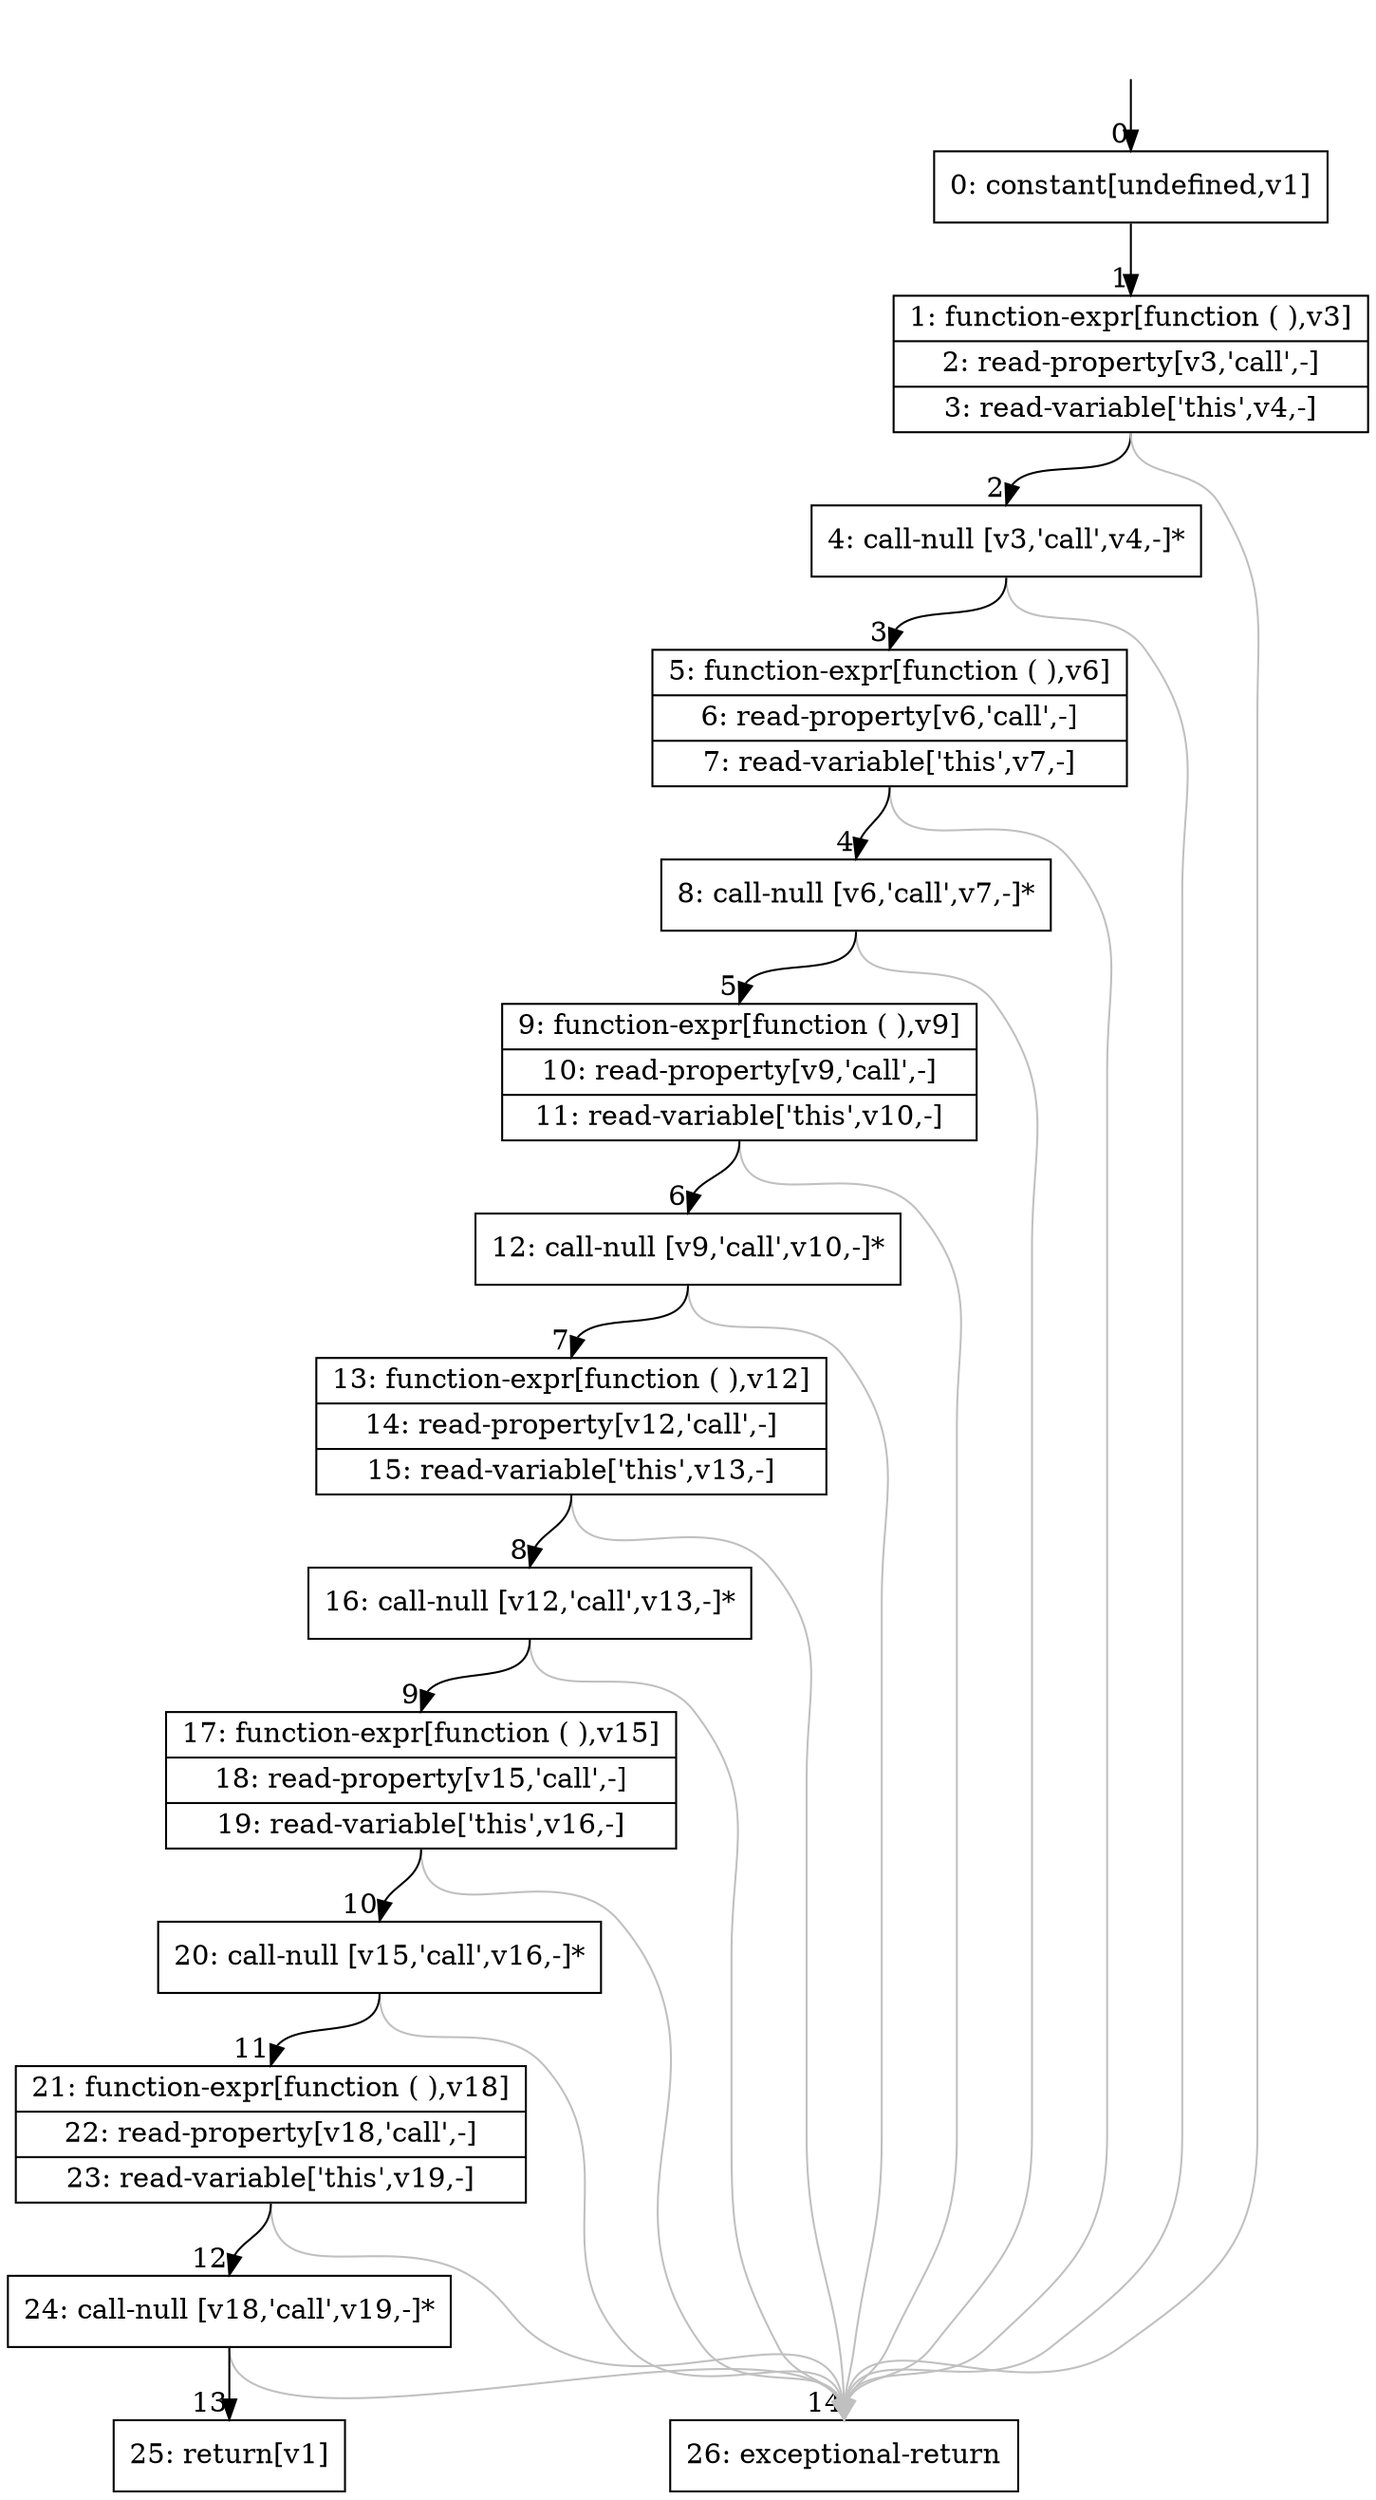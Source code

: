 digraph {
rankdir="TD"
BB_entry0[shape=none,label=""];
BB_entry0 -> BB0 [tailport=s, headport=n, headlabel="    0"]
BB0 [shape=record label="{0: constant[undefined,v1]}" ] 
BB0 -> BB1 [tailport=s, headport=n, headlabel="      1"]
BB1 [shape=record label="{1: function-expr[function ( ),v3]|2: read-property[v3,'call',-]|3: read-variable['this',v4,-]}" ] 
BB1 -> BB2 [tailport=s, headport=n, headlabel="      2"]
BB1 -> BB14 [tailport=s, headport=n, color=gray, headlabel="      14"]
BB2 [shape=record label="{4: call-null [v3,'call',v4,-]*}" ] 
BB2 -> BB3 [tailport=s, headport=n, headlabel="      3"]
BB2 -> BB14 [tailport=s, headport=n, color=gray]
BB3 [shape=record label="{5: function-expr[function ( ),v6]|6: read-property[v6,'call',-]|7: read-variable['this',v7,-]}" ] 
BB3 -> BB4 [tailport=s, headport=n, headlabel="      4"]
BB3 -> BB14 [tailport=s, headport=n, color=gray]
BB4 [shape=record label="{8: call-null [v6,'call',v7,-]*}" ] 
BB4 -> BB5 [tailport=s, headport=n, headlabel="      5"]
BB4 -> BB14 [tailport=s, headport=n, color=gray]
BB5 [shape=record label="{9: function-expr[function ( ),v9]|10: read-property[v9,'call',-]|11: read-variable['this',v10,-]}" ] 
BB5 -> BB6 [tailport=s, headport=n, headlabel="      6"]
BB5 -> BB14 [tailport=s, headport=n, color=gray]
BB6 [shape=record label="{12: call-null [v9,'call',v10,-]*}" ] 
BB6 -> BB7 [tailport=s, headport=n, headlabel="      7"]
BB6 -> BB14 [tailport=s, headport=n, color=gray]
BB7 [shape=record label="{13: function-expr[function ( ),v12]|14: read-property[v12,'call',-]|15: read-variable['this',v13,-]}" ] 
BB7 -> BB8 [tailport=s, headport=n, headlabel="      8"]
BB7 -> BB14 [tailport=s, headport=n, color=gray]
BB8 [shape=record label="{16: call-null [v12,'call',v13,-]*}" ] 
BB8 -> BB9 [tailport=s, headport=n, headlabel="      9"]
BB8 -> BB14 [tailport=s, headport=n, color=gray]
BB9 [shape=record label="{17: function-expr[function ( ),v15]|18: read-property[v15,'call',-]|19: read-variable['this',v16,-]}" ] 
BB9 -> BB10 [tailport=s, headport=n, headlabel="      10"]
BB9 -> BB14 [tailport=s, headport=n, color=gray]
BB10 [shape=record label="{20: call-null [v15,'call',v16,-]*}" ] 
BB10 -> BB11 [tailport=s, headport=n, headlabel="      11"]
BB10 -> BB14 [tailport=s, headport=n, color=gray]
BB11 [shape=record label="{21: function-expr[function ( ),v18]|22: read-property[v18,'call',-]|23: read-variable['this',v19,-]}" ] 
BB11 -> BB12 [tailport=s, headport=n, headlabel="      12"]
BB11 -> BB14 [tailport=s, headport=n, color=gray]
BB12 [shape=record label="{24: call-null [v18,'call',v19,-]*}" ] 
BB12 -> BB13 [tailport=s, headport=n, headlabel="      13"]
BB12 -> BB14 [tailport=s, headport=n, color=gray]
BB13 [shape=record label="{25: return[v1]}" ] 
BB14 [shape=record label="{26: exceptional-return}" ] 
//#$~ 1
}
